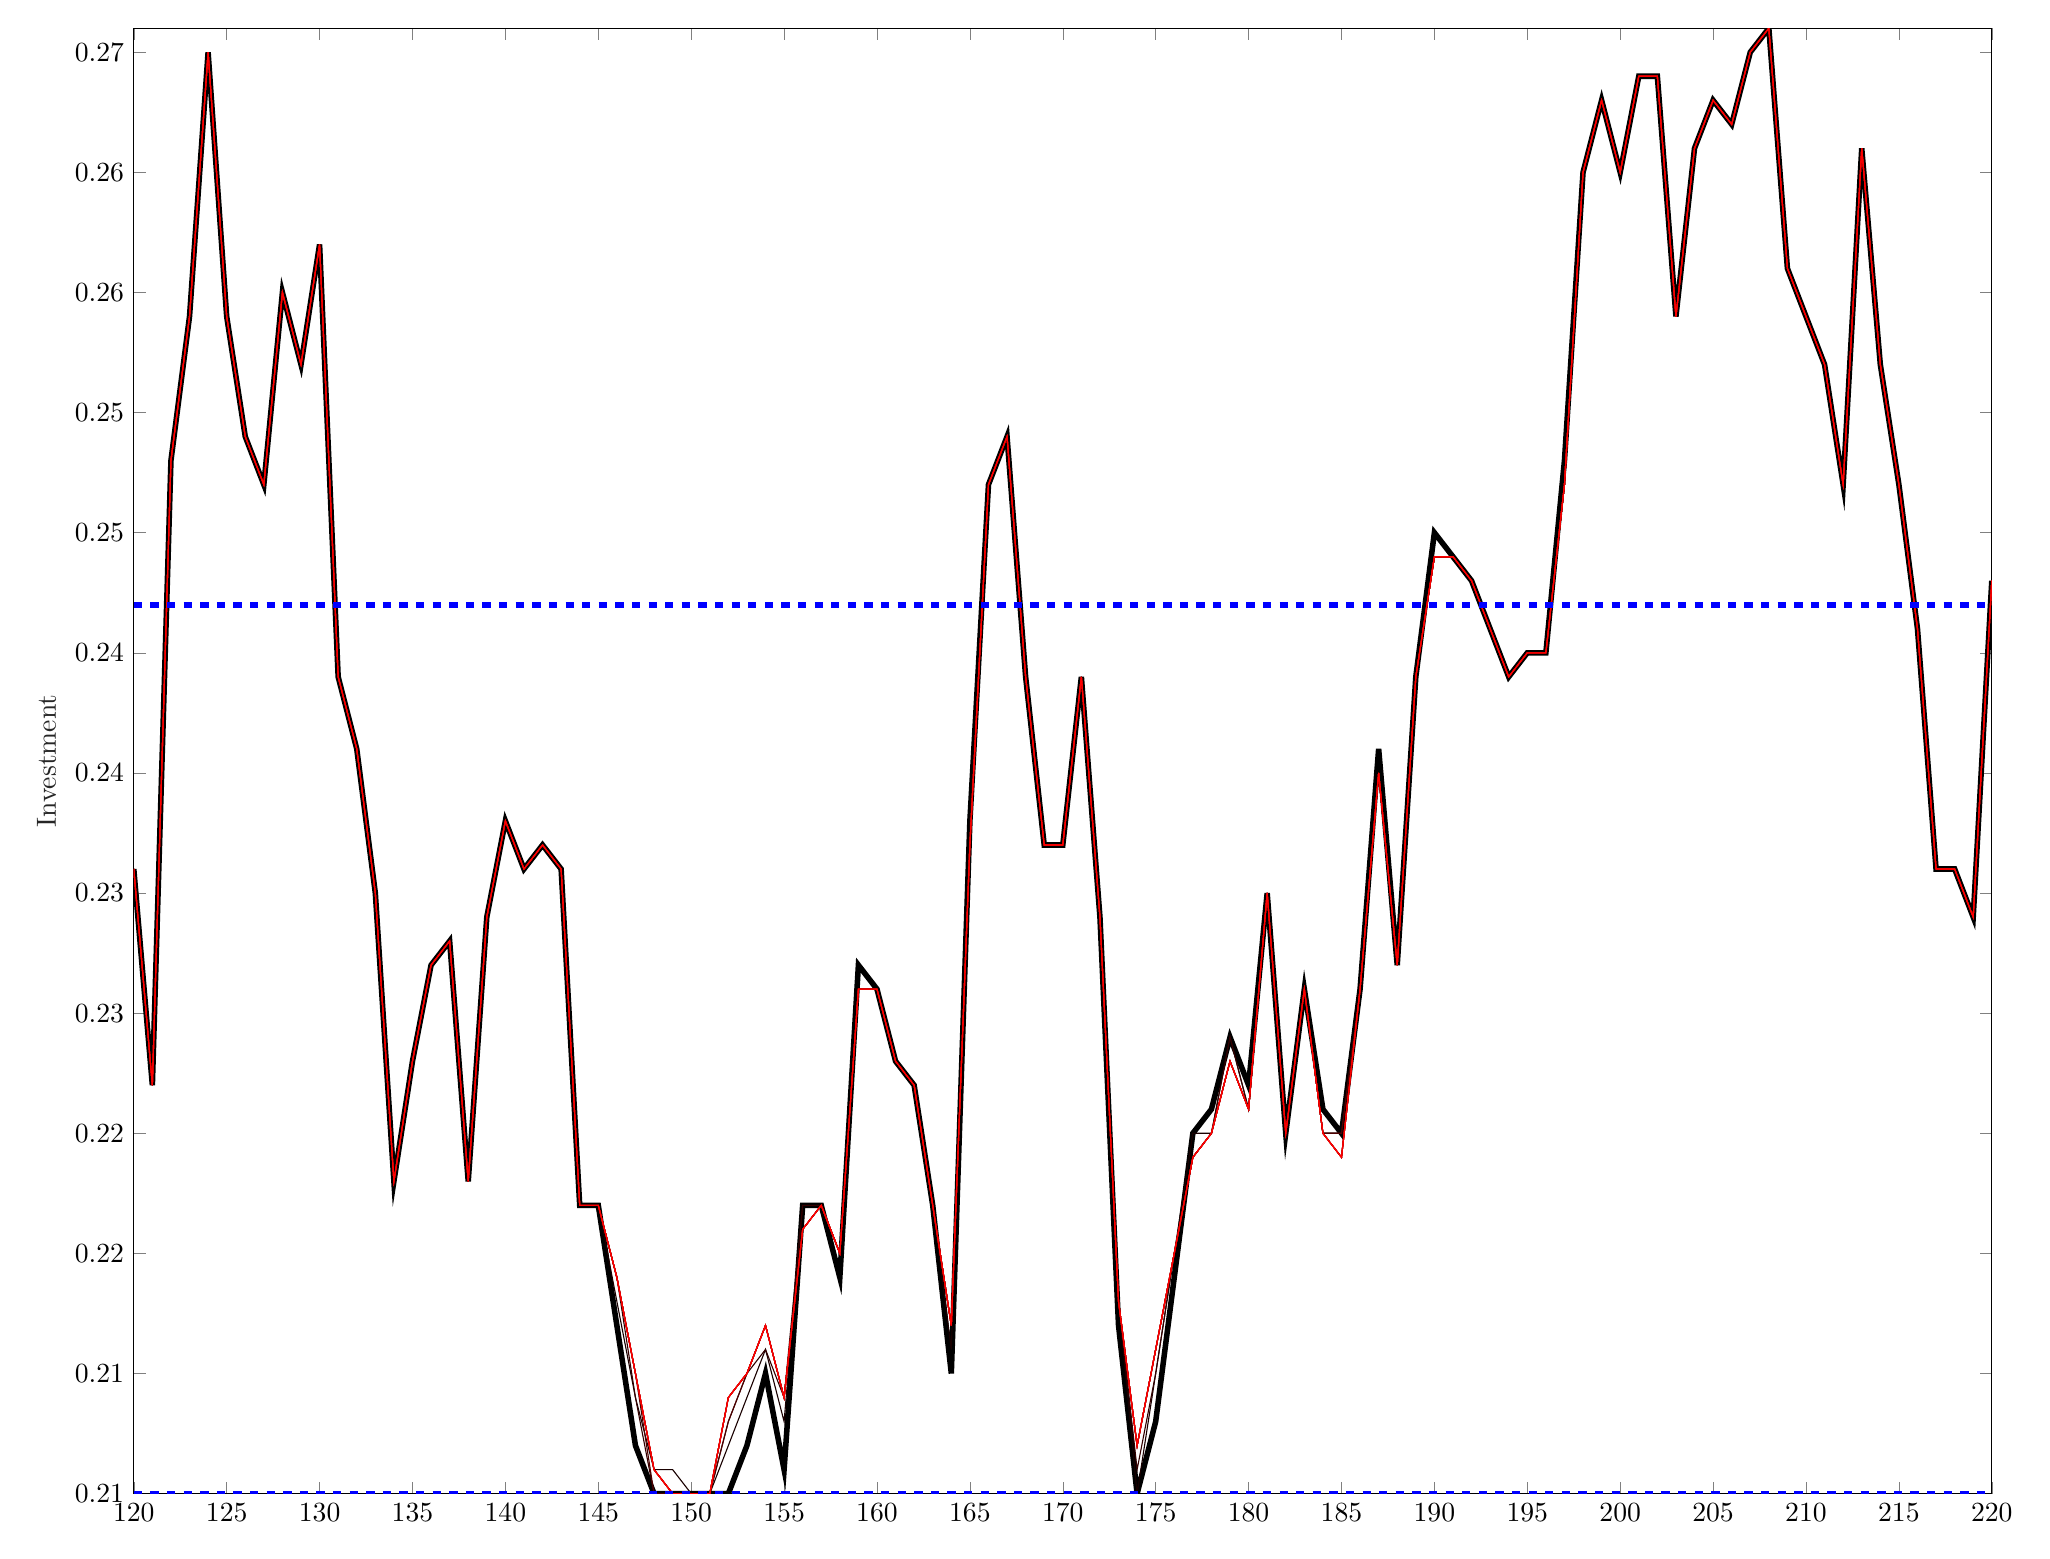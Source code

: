 % This file was created by matlab2tikz.
%
%The latest updates can be retrieved from
%  http://www.mathworks.com/matlabcentral/fileexchange/22022-matlab2tikz-matlab2tikz
%where you can also make suggestions and rate matlab2tikz.
%
\begin{tikzpicture}

\begin{axis}[%
width=9.29in,
height=7.327in,
at={(1.558in,0.989in)},
scale only axis,
xmin=120,
xmax=220,
ymin=0.205,
ymax=0.266,
ylabel style={font=\color{white!15!black}},
ylabel={Investment},
axis background/.style={fill=white}
]
\addplot [color=black, line width=2.0pt, forget plot]
  table[row sep=crcr]{%
120	0.231\\
121	0.222\\
122	0.248\\
123	0.254\\
124	0.265\\
125	0.254\\
126	0.249\\
127	0.247\\
128	0.255\\
129	0.252\\
130	0.257\\
131	0.239\\
132	0.236\\
133	0.23\\
134	0.218\\
135	0.223\\
136	0.227\\
137	0.228\\
138	0.218\\
139	0.229\\
140	0.233\\
141	0.231\\
142	0.232\\
143	0.231\\
144	0.217\\
145	0.217\\
146	0.212\\
147	0.207\\
148	0.205\\
149	0.205\\
150	0.205\\
151	0.205\\
152	0.205\\
153	0.207\\
154	0.21\\
155	0.206\\
156	0.217\\
157	0.217\\
158	0.214\\
159	0.227\\
160	0.226\\
161	0.223\\
162	0.222\\
163	0.217\\
164	0.21\\
165	0.233\\
166	0.247\\
167	0.249\\
168	0.239\\
169	0.232\\
170	0.232\\
171	0.239\\
172	0.229\\
173	0.212\\
174	0.205\\
175	0.208\\
176	0.214\\
177	0.22\\
178	0.221\\
179	0.224\\
180	0.222\\
181	0.23\\
182	0.22\\
183	0.226\\
184	0.221\\
185	0.22\\
186	0.226\\
187	0.236\\
188	0.227\\
189	0.239\\
190	0.245\\
191	0.244\\
192	0.243\\
193	0.241\\
194	0.239\\
195	0.24\\
196	0.24\\
197	0.248\\
198	0.26\\
199	0.263\\
200	0.26\\
201	0.264\\
202	0.264\\
203	0.254\\
204	0.261\\
205	0.263\\
206	0.262\\
207	0.265\\
208	0.266\\
209	0.256\\
210	0.254\\
211	0.252\\
212	0.247\\
213	0.261\\
214	0.252\\
215	0.247\\
216	0.241\\
217	0.231\\
218	0.231\\
219	0.229\\
220	0.243\\
};
\addplot [color=black!90!red, forget plot]
  table[row sep=crcr]{%
120	0.231\\
121	0.222\\
122	0.248\\
123	0.254\\
124	0.265\\
125	0.254\\
126	0.249\\
127	0.247\\
128	0.255\\
129	0.252\\
130	0.257\\
131	0.239\\
132	0.236\\
133	0.23\\
134	0.218\\
135	0.223\\
136	0.227\\
137	0.228\\
138	0.218\\
139	0.229\\
140	0.233\\
141	0.231\\
142	0.232\\
143	0.231\\
144	0.217\\
145	0.217\\
146	0.213\\
147	0.209\\
148	0.206\\
149	0.206\\
150	0.205\\
151	0.205\\
152	0.207\\
153	0.209\\
154	0.211\\
155	0.208\\
156	0.217\\
157	0.217\\
158	0.215\\
159	0.226\\
160	0.226\\
161	0.223\\
162	0.222\\
163	0.217\\
164	0.211\\
165	0.233\\
166	0.247\\
167	0.249\\
168	0.239\\
169	0.232\\
170	0.232\\
171	0.239\\
172	0.229\\
173	0.213\\
174	0.205\\
175	0.21\\
176	0.215\\
177	0.22\\
178	0.22\\
179	0.224\\
180	0.221\\
181	0.23\\
182	0.22\\
183	0.226\\
184	0.22\\
185	0.22\\
186	0.226\\
187	0.235\\
188	0.227\\
189	0.239\\
190	0.244\\
191	0.244\\
192	0.243\\
193	0.241\\
194	0.239\\
195	0.24\\
196	0.24\\
197	0.247\\
198	0.26\\
199	0.263\\
200	0.26\\
201	0.264\\
202	0.264\\
203	0.254\\
204	0.261\\
205	0.263\\
206	0.262\\
207	0.265\\
208	0.266\\
209	0.256\\
210	0.254\\
211	0.252\\
212	0.247\\
213	0.261\\
214	0.252\\
215	0.247\\
216	0.241\\
217	0.231\\
218	0.231\\
219	0.229\\
220	0.243\\
};
\addplot [color=black!80!red, forget plot]
  table[row sep=crcr]{%
120	0.231\\
121	0.222\\
122	0.248\\
123	0.254\\
124	0.265\\
125	0.254\\
126	0.249\\
127	0.247\\
128	0.255\\
129	0.252\\
130	0.257\\
131	0.239\\
132	0.236\\
133	0.23\\
134	0.218\\
135	0.223\\
136	0.227\\
137	0.228\\
138	0.218\\
139	0.229\\
140	0.233\\
141	0.231\\
142	0.232\\
143	0.231\\
144	0.217\\
145	0.217\\
146	0.214\\
147	0.209\\
148	0.205\\
149	0.205\\
150	0.205\\
151	0.205\\
152	0.208\\
153	0.21\\
154	0.211\\
155	0.209\\
156	0.217\\
157	0.217\\
158	0.215\\
159	0.226\\
160	0.226\\
161	0.223\\
162	0.222\\
163	0.217\\
164	0.212\\
165	0.232\\
166	0.247\\
167	0.249\\
168	0.239\\
169	0.232\\
170	0.232\\
171	0.239\\
172	0.229\\
173	0.213\\
174	0.206\\
175	0.21\\
176	0.215\\
177	0.219\\
178	0.22\\
179	0.224\\
180	0.221\\
181	0.23\\
182	0.22\\
183	0.226\\
184	0.22\\
185	0.22\\
186	0.226\\
187	0.235\\
188	0.227\\
189	0.239\\
190	0.244\\
191	0.244\\
192	0.243\\
193	0.241\\
194	0.239\\
195	0.24\\
196	0.24\\
197	0.247\\
198	0.26\\
199	0.263\\
200	0.26\\
201	0.264\\
202	0.264\\
203	0.254\\
204	0.261\\
205	0.263\\
206	0.262\\
207	0.265\\
208	0.266\\
209	0.256\\
210	0.254\\
211	0.252\\
212	0.247\\
213	0.261\\
214	0.252\\
215	0.247\\
216	0.241\\
217	0.231\\
218	0.231\\
219	0.229\\
220	0.243\\
};
\addplot [color=black!70!red, forget plot]
  table[row sep=crcr]{%
120	0.231\\
121	0.222\\
122	0.248\\
123	0.254\\
124	0.265\\
125	0.254\\
126	0.249\\
127	0.247\\
128	0.255\\
129	0.252\\
130	0.257\\
131	0.239\\
132	0.236\\
133	0.23\\
134	0.218\\
135	0.223\\
136	0.227\\
137	0.228\\
138	0.218\\
139	0.229\\
140	0.233\\
141	0.231\\
142	0.232\\
143	0.231\\
144	0.217\\
145	0.217\\
146	0.214\\
147	0.21\\
148	0.205\\
149	0.205\\
150	0.205\\
151	0.205\\
152	0.208\\
153	0.21\\
154	0.212\\
155	0.209\\
156	0.216\\
157	0.217\\
158	0.215\\
159	0.226\\
160	0.226\\
161	0.223\\
162	0.222\\
163	0.217\\
164	0.212\\
165	0.232\\
166	0.247\\
167	0.249\\
168	0.239\\
169	0.232\\
170	0.232\\
171	0.239\\
172	0.229\\
173	0.213\\
174	0.207\\
175	0.211\\
176	0.215\\
177	0.219\\
178	0.22\\
179	0.223\\
180	0.221\\
181	0.23\\
182	0.22\\
183	0.226\\
184	0.22\\
185	0.22\\
186	0.226\\
187	0.235\\
188	0.227\\
189	0.239\\
190	0.244\\
191	0.244\\
192	0.243\\
193	0.241\\
194	0.239\\
195	0.24\\
196	0.24\\
197	0.247\\
198	0.26\\
199	0.263\\
200	0.26\\
201	0.264\\
202	0.264\\
203	0.254\\
204	0.261\\
205	0.263\\
206	0.262\\
207	0.265\\
208	0.266\\
209	0.256\\
210	0.254\\
211	0.252\\
212	0.247\\
213	0.261\\
214	0.252\\
215	0.247\\
216	0.241\\
217	0.231\\
218	0.231\\
219	0.229\\
220	0.243\\
};
\addplot [color=black!60!red, forget plot]
  table[row sep=crcr]{%
120	0.231\\
121	0.222\\
122	0.248\\
123	0.254\\
124	0.265\\
125	0.254\\
126	0.249\\
127	0.247\\
128	0.255\\
129	0.252\\
130	0.257\\
131	0.239\\
132	0.236\\
133	0.23\\
134	0.218\\
135	0.223\\
136	0.227\\
137	0.228\\
138	0.218\\
139	0.229\\
140	0.233\\
141	0.231\\
142	0.232\\
143	0.231\\
144	0.217\\
145	0.217\\
146	0.214\\
147	0.21\\
148	0.206\\
149	0.205\\
150	0.205\\
151	0.205\\
152	0.209\\
153	0.21\\
154	0.212\\
155	0.209\\
156	0.216\\
157	0.217\\
158	0.215\\
159	0.226\\
160	0.226\\
161	0.223\\
162	0.222\\
163	0.217\\
164	0.212\\
165	0.232\\
166	0.247\\
167	0.249\\
168	0.239\\
169	0.232\\
170	0.232\\
171	0.239\\
172	0.229\\
173	0.213\\
174	0.207\\
175	0.211\\
176	0.215\\
177	0.219\\
178	0.22\\
179	0.223\\
180	0.221\\
181	0.23\\
182	0.22\\
183	0.226\\
184	0.22\\
185	0.219\\
186	0.226\\
187	0.235\\
188	0.227\\
189	0.239\\
190	0.244\\
191	0.244\\
192	0.243\\
193	0.241\\
194	0.239\\
195	0.24\\
196	0.24\\
197	0.247\\
198	0.26\\
199	0.263\\
200	0.26\\
201	0.264\\
202	0.264\\
203	0.254\\
204	0.261\\
205	0.263\\
206	0.262\\
207	0.265\\
208	0.266\\
209	0.256\\
210	0.254\\
211	0.252\\
212	0.247\\
213	0.261\\
214	0.252\\
215	0.247\\
216	0.241\\
217	0.231\\
218	0.231\\
219	0.229\\
220	0.243\\
};
\addplot [color=black!50!red, forget plot]
  table[row sep=crcr]{%
120	0.231\\
121	0.222\\
122	0.248\\
123	0.254\\
124	0.265\\
125	0.254\\
126	0.249\\
127	0.247\\
128	0.255\\
129	0.252\\
130	0.257\\
131	0.239\\
132	0.236\\
133	0.23\\
134	0.218\\
135	0.223\\
136	0.227\\
137	0.228\\
138	0.218\\
139	0.229\\
140	0.233\\
141	0.231\\
142	0.232\\
143	0.231\\
144	0.217\\
145	0.217\\
146	0.214\\
147	0.21\\
148	0.206\\
149	0.205\\
150	0.205\\
151	0.205\\
152	0.209\\
153	0.21\\
154	0.212\\
155	0.209\\
156	0.216\\
157	0.217\\
158	0.215\\
159	0.226\\
160	0.226\\
161	0.223\\
162	0.222\\
163	0.217\\
164	0.212\\
165	0.232\\
166	0.247\\
167	0.249\\
168	0.239\\
169	0.232\\
170	0.232\\
171	0.239\\
172	0.229\\
173	0.213\\
174	0.207\\
175	0.211\\
176	0.215\\
177	0.219\\
178	0.22\\
179	0.223\\
180	0.221\\
181	0.23\\
182	0.22\\
183	0.226\\
184	0.22\\
185	0.219\\
186	0.226\\
187	0.235\\
188	0.227\\
189	0.239\\
190	0.244\\
191	0.244\\
192	0.243\\
193	0.241\\
194	0.239\\
195	0.24\\
196	0.24\\
197	0.247\\
198	0.26\\
199	0.263\\
200	0.26\\
201	0.264\\
202	0.264\\
203	0.254\\
204	0.261\\
205	0.263\\
206	0.262\\
207	0.265\\
208	0.266\\
209	0.256\\
210	0.254\\
211	0.252\\
212	0.247\\
213	0.261\\
214	0.252\\
215	0.247\\
216	0.241\\
217	0.231\\
218	0.231\\
219	0.229\\
220	0.243\\
};
\addplot [color=black!40!red, forget plot]
  table[row sep=crcr]{%
120	0.231\\
121	0.222\\
122	0.248\\
123	0.254\\
124	0.265\\
125	0.254\\
126	0.249\\
127	0.247\\
128	0.255\\
129	0.252\\
130	0.257\\
131	0.239\\
132	0.236\\
133	0.23\\
134	0.218\\
135	0.223\\
136	0.227\\
137	0.228\\
138	0.218\\
139	0.229\\
140	0.233\\
141	0.231\\
142	0.232\\
143	0.231\\
144	0.217\\
145	0.217\\
146	0.214\\
147	0.21\\
148	0.206\\
149	0.205\\
150	0.205\\
151	0.205\\
152	0.209\\
153	0.21\\
154	0.212\\
155	0.209\\
156	0.216\\
157	0.217\\
158	0.215\\
159	0.226\\
160	0.226\\
161	0.223\\
162	0.222\\
163	0.217\\
164	0.212\\
165	0.232\\
166	0.247\\
167	0.249\\
168	0.239\\
169	0.232\\
170	0.232\\
171	0.239\\
172	0.229\\
173	0.213\\
174	0.207\\
175	0.211\\
176	0.215\\
177	0.219\\
178	0.22\\
179	0.223\\
180	0.221\\
181	0.23\\
182	0.22\\
183	0.226\\
184	0.22\\
185	0.219\\
186	0.226\\
187	0.235\\
188	0.227\\
189	0.239\\
190	0.244\\
191	0.244\\
192	0.243\\
193	0.241\\
194	0.239\\
195	0.24\\
196	0.24\\
197	0.247\\
198	0.26\\
199	0.263\\
200	0.26\\
201	0.264\\
202	0.264\\
203	0.254\\
204	0.261\\
205	0.263\\
206	0.262\\
207	0.265\\
208	0.266\\
209	0.256\\
210	0.254\\
211	0.252\\
212	0.247\\
213	0.261\\
214	0.252\\
215	0.247\\
216	0.241\\
217	0.231\\
218	0.231\\
219	0.229\\
220	0.243\\
};
\addplot [color=black!30!red, forget plot]
  table[row sep=crcr]{%
120	0.231\\
121	0.222\\
122	0.248\\
123	0.254\\
124	0.265\\
125	0.254\\
126	0.249\\
127	0.247\\
128	0.255\\
129	0.252\\
130	0.257\\
131	0.239\\
132	0.236\\
133	0.23\\
134	0.218\\
135	0.223\\
136	0.227\\
137	0.228\\
138	0.218\\
139	0.229\\
140	0.233\\
141	0.231\\
142	0.232\\
143	0.231\\
144	0.217\\
145	0.217\\
146	0.214\\
147	0.21\\
148	0.206\\
149	0.205\\
150	0.205\\
151	0.205\\
152	0.209\\
153	0.21\\
154	0.212\\
155	0.209\\
156	0.216\\
157	0.217\\
158	0.215\\
159	0.226\\
160	0.226\\
161	0.223\\
162	0.222\\
163	0.217\\
164	0.212\\
165	0.232\\
166	0.247\\
167	0.249\\
168	0.239\\
169	0.232\\
170	0.232\\
171	0.239\\
172	0.229\\
173	0.213\\
174	0.207\\
175	0.211\\
176	0.215\\
177	0.219\\
178	0.22\\
179	0.223\\
180	0.221\\
181	0.23\\
182	0.22\\
183	0.226\\
184	0.22\\
185	0.219\\
186	0.226\\
187	0.235\\
188	0.227\\
189	0.239\\
190	0.244\\
191	0.244\\
192	0.243\\
193	0.241\\
194	0.239\\
195	0.24\\
196	0.24\\
197	0.247\\
198	0.26\\
199	0.263\\
200	0.26\\
201	0.264\\
202	0.264\\
203	0.254\\
204	0.261\\
205	0.263\\
206	0.262\\
207	0.265\\
208	0.266\\
209	0.256\\
210	0.254\\
211	0.252\\
212	0.247\\
213	0.261\\
214	0.252\\
215	0.247\\
216	0.241\\
217	0.231\\
218	0.231\\
219	0.229\\
220	0.243\\
};
\addplot [color=black!20!red, forget plot]
  table[row sep=crcr]{%
120	0.231\\
121	0.222\\
122	0.248\\
123	0.254\\
124	0.265\\
125	0.254\\
126	0.249\\
127	0.247\\
128	0.255\\
129	0.252\\
130	0.257\\
131	0.239\\
132	0.236\\
133	0.23\\
134	0.218\\
135	0.223\\
136	0.227\\
137	0.228\\
138	0.218\\
139	0.229\\
140	0.233\\
141	0.231\\
142	0.232\\
143	0.231\\
144	0.217\\
145	0.217\\
146	0.214\\
147	0.21\\
148	0.206\\
149	0.205\\
150	0.205\\
151	0.205\\
152	0.209\\
153	0.21\\
154	0.212\\
155	0.209\\
156	0.216\\
157	0.217\\
158	0.215\\
159	0.226\\
160	0.226\\
161	0.223\\
162	0.222\\
163	0.217\\
164	0.212\\
165	0.232\\
166	0.247\\
167	0.249\\
168	0.239\\
169	0.232\\
170	0.232\\
171	0.239\\
172	0.229\\
173	0.213\\
174	0.207\\
175	0.211\\
176	0.215\\
177	0.219\\
178	0.22\\
179	0.223\\
180	0.221\\
181	0.23\\
182	0.22\\
183	0.226\\
184	0.22\\
185	0.219\\
186	0.226\\
187	0.235\\
188	0.227\\
189	0.239\\
190	0.244\\
191	0.244\\
192	0.243\\
193	0.241\\
194	0.239\\
195	0.24\\
196	0.24\\
197	0.247\\
198	0.26\\
199	0.263\\
200	0.26\\
201	0.264\\
202	0.264\\
203	0.254\\
204	0.261\\
205	0.263\\
206	0.262\\
207	0.265\\
208	0.266\\
209	0.256\\
210	0.254\\
211	0.252\\
212	0.247\\
213	0.261\\
214	0.252\\
215	0.247\\
216	0.241\\
217	0.231\\
218	0.231\\
219	0.229\\
220	0.243\\
};
\addplot [color=black!10!red, forget plot]
  table[row sep=crcr]{%
120	0.231\\
121	0.222\\
122	0.248\\
123	0.254\\
124	0.265\\
125	0.254\\
126	0.249\\
127	0.247\\
128	0.255\\
129	0.252\\
130	0.257\\
131	0.239\\
132	0.236\\
133	0.23\\
134	0.218\\
135	0.223\\
136	0.227\\
137	0.228\\
138	0.218\\
139	0.229\\
140	0.233\\
141	0.231\\
142	0.232\\
143	0.231\\
144	0.217\\
145	0.217\\
146	0.214\\
147	0.21\\
148	0.206\\
149	0.205\\
150	0.205\\
151	0.205\\
152	0.209\\
153	0.21\\
154	0.212\\
155	0.209\\
156	0.216\\
157	0.217\\
158	0.215\\
159	0.226\\
160	0.226\\
161	0.223\\
162	0.222\\
163	0.217\\
164	0.212\\
165	0.232\\
166	0.247\\
167	0.249\\
168	0.239\\
169	0.232\\
170	0.232\\
171	0.239\\
172	0.229\\
173	0.213\\
174	0.207\\
175	0.211\\
176	0.215\\
177	0.219\\
178	0.22\\
179	0.223\\
180	0.221\\
181	0.23\\
182	0.22\\
183	0.226\\
184	0.22\\
185	0.219\\
186	0.226\\
187	0.235\\
188	0.227\\
189	0.239\\
190	0.244\\
191	0.244\\
192	0.243\\
193	0.241\\
194	0.239\\
195	0.24\\
196	0.24\\
197	0.247\\
198	0.26\\
199	0.263\\
200	0.26\\
201	0.264\\
202	0.264\\
203	0.254\\
204	0.261\\
205	0.263\\
206	0.262\\
207	0.265\\
208	0.266\\
209	0.256\\
210	0.254\\
211	0.252\\
212	0.247\\
213	0.261\\
214	0.252\\
215	0.247\\
216	0.241\\
217	0.231\\
218	0.231\\
219	0.229\\
220	0.243\\
};
\addplot [color=red, forget plot]
  table[row sep=crcr]{%
120	0.231\\
121	0.222\\
122	0.248\\
123	0.254\\
124	0.265\\
125	0.254\\
126	0.249\\
127	0.247\\
128	0.255\\
129	0.252\\
130	0.257\\
131	0.239\\
132	0.236\\
133	0.23\\
134	0.218\\
135	0.223\\
136	0.227\\
137	0.228\\
138	0.218\\
139	0.229\\
140	0.233\\
141	0.231\\
142	0.232\\
143	0.231\\
144	0.217\\
145	0.217\\
146	0.214\\
147	0.21\\
148	0.206\\
149	0.205\\
150	0.205\\
151	0.205\\
152	0.209\\
153	0.21\\
154	0.212\\
155	0.209\\
156	0.216\\
157	0.217\\
158	0.215\\
159	0.226\\
160	0.226\\
161	0.223\\
162	0.222\\
163	0.217\\
164	0.212\\
165	0.232\\
166	0.247\\
167	0.249\\
168	0.239\\
169	0.232\\
170	0.232\\
171	0.239\\
172	0.229\\
173	0.213\\
174	0.207\\
175	0.211\\
176	0.215\\
177	0.219\\
178	0.22\\
179	0.223\\
180	0.221\\
181	0.23\\
182	0.22\\
183	0.226\\
184	0.22\\
185	0.219\\
186	0.226\\
187	0.235\\
188	0.227\\
189	0.239\\
190	0.244\\
191	0.244\\
192	0.243\\
193	0.241\\
194	0.239\\
195	0.24\\
196	0.24\\
197	0.247\\
198	0.26\\
199	0.263\\
200	0.26\\
201	0.264\\
202	0.264\\
203	0.254\\
204	0.261\\
205	0.263\\
206	0.262\\
207	0.265\\
208	0.266\\
209	0.256\\
210	0.254\\
211	0.252\\
212	0.247\\
213	0.261\\
214	0.252\\
215	0.247\\
216	0.241\\
217	0.231\\
218	0.231\\
219	0.229\\
220	0.243\\
};
\addplot [color=blue, dashed, line width=2.0pt, forget plot]
  table[row sep=crcr]{%
120	0.242\\
220	0.242\\
};
\addplot [color=blue, dashed, line width=2.0pt, forget plot]
  table[row sep=crcr]{%
120	0.205\\
220	0.205\\
};
\end{axis}
\end{tikzpicture}%